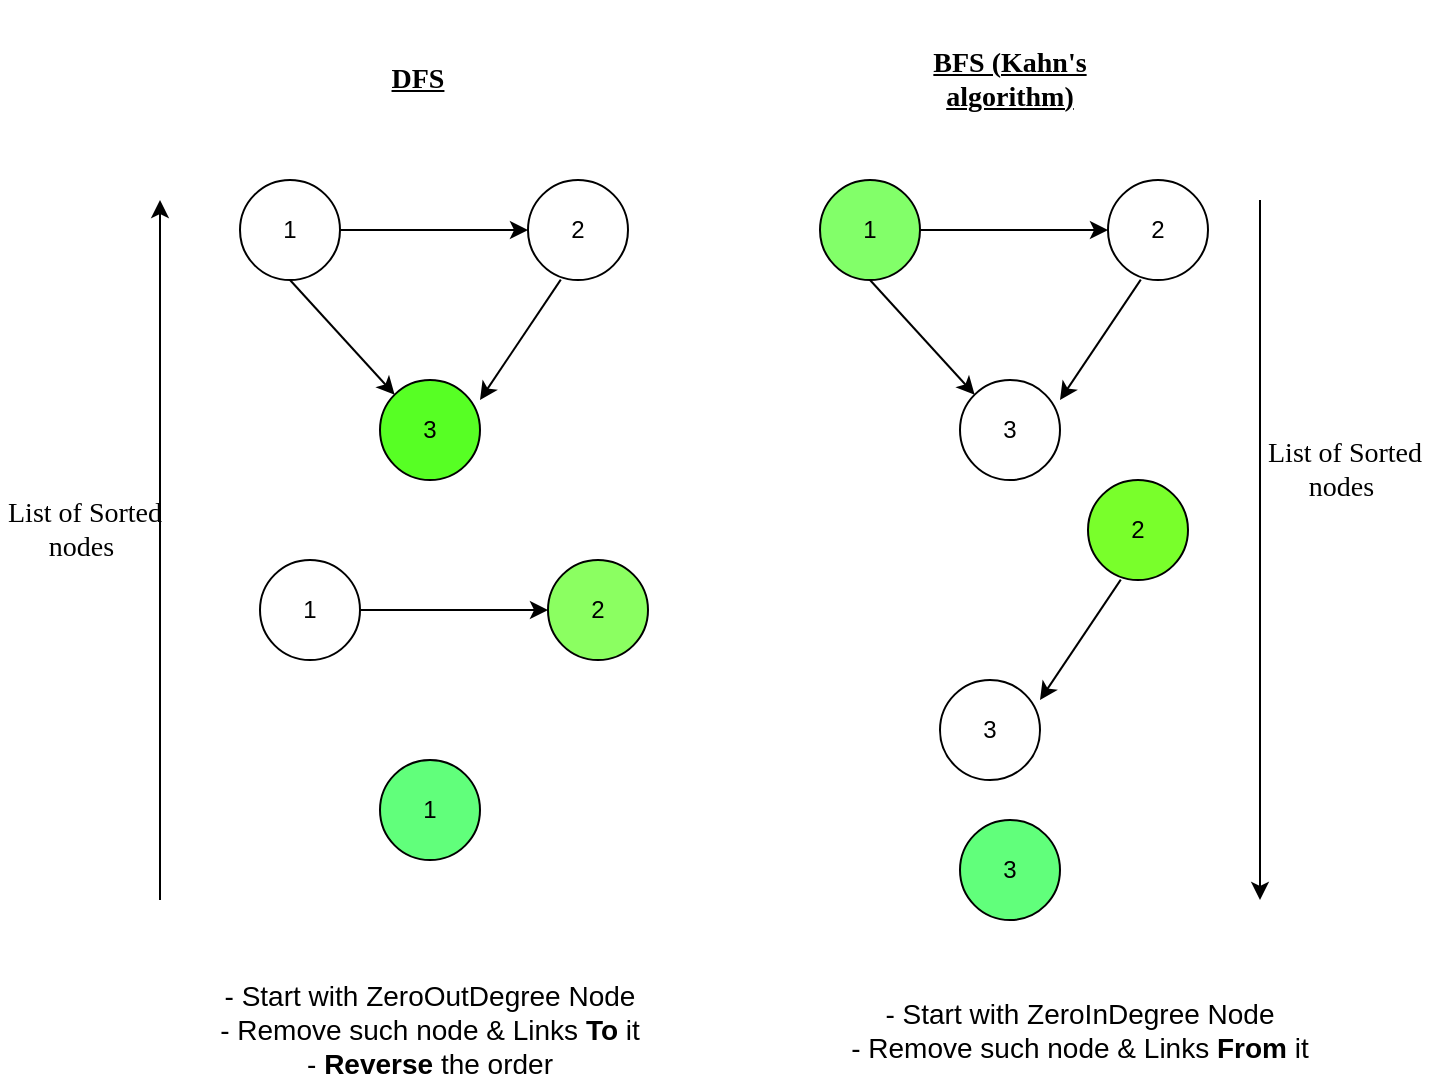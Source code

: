 <mxfile version="20.2.4" type="device"><diagram id="KBXEqyVx9RUi6Z42_wpc" name="Page-1"><mxGraphModel dx="1221" dy="575" grid="1" gridSize="10" guides="1" tooltips="1" connect="1" arrows="1" fold="1" page="1" pageScale="1" pageWidth="827" pageHeight="1169" math="0" shadow="0"><root><mxCell id="0"/><mxCell id="1" parent="0"/><mxCell id="tkMGymOH-Ps_pKuvV8ag-4" style="edgeStyle=orthogonalEdgeStyle;rounded=0;orthogonalLoop=1;jettySize=auto;html=1;entryX=0;entryY=0.5;entryDx=0;entryDy=0;" edge="1" parent="1" source="tkMGymOH-Ps_pKuvV8ag-1" target="tkMGymOH-Ps_pKuvV8ag-2"><mxGeometry relative="1" as="geometry"><mxPoint x="360" y="155" as="targetPoint"/></mxGeometry></mxCell><mxCell id="tkMGymOH-Ps_pKuvV8ag-1" value="1" style="ellipse;whiteSpace=wrap;html=1;aspect=fixed;" vertex="1" parent="1"><mxGeometry x="220" y="130" width="50" height="50" as="geometry"/></mxCell><mxCell id="tkMGymOH-Ps_pKuvV8ag-2" value="2" style="ellipse;whiteSpace=wrap;html=1;aspect=fixed;" vertex="1" parent="1"><mxGeometry x="364" y="130" width="50" height="50" as="geometry"/></mxCell><mxCell id="tkMGymOH-Ps_pKuvV8ag-3" value="3" style="ellipse;whiteSpace=wrap;html=1;aspect=fixed;fillColor=#57FF24;" vertex="1" parent="1"><mxGeometry x="290" y="230" width="50" height="50" as="geometry"/></mxCell><mxCell id="tkMGymOH-Ps_pKuvV8ag-6" value="" style="endArrow=classic;html=1;rounded=0;exitX=0.328;exitY=0.996;exitDx=0;exitDy=0;exitPerimeter=0;" edge="1" parent="1" source="tkMGymOH-Ps_pKuvV8ag-2"><mxGeometry width="50" height="50" relative="1" as="geometry"><mxPoint x="400" y="180" as="sourcePoint"/><mxPoint x="340" y="240" as="targetPoint"/></mxGeometry></mxCell><mxCell id="tkMGymOH-Ps_pKuvV8ag-7" value="" style="endArrow=classic;html=1;rounded=0;exitX=0.5;exitY=1;exitDx=0;exitDy=0;entryX=0;entryY=0;entryDx=0;entryDy=0;" edge="1" parent="1" source="tkMGymOH-Ps_pKuvV8ag-1" target="tkMGymOH-Ps_pKuvV8ag-3"><mxGeometry width="50" height="50" relative="1" as="geometry"><mxPoint x="240" y="190" as="sourcePoint"/><mxPoint x="310" y="230" as="targetPoint"/></mxGeometry></mxCell><mxCell id="tkMGymOH-Ps_pKuvV8ag-8" style="edgeStyle=orthogonalEdgeStyle;rounded=0;orthogonalLoop=1;jettySize=auto;html=1;entryX=0;entryY=0.5;entryDx=0;entryDy=0;" edge="1" parent="1" source="tkMGymOH-Ps_pKuvV8ag-9" target="tkMGymOH-Ps_pKuvV8ag-10"><mxGeometry relative="1" as="geometry"><mxPoint x="650" y="155" as="targetPoint"/></mxGeometry></mxCell><mxCell id="tkMGymOH-Ps_pKuvV8ag-9" value="1" style="ellipse;whiteSpace=wrap;html=1;aspect=fixed;fillColor=#82FF69;" vertex="1" parent="1"><mxGeometry x="510" y="130" width="50" height="50" as="geometry"/></mxCell><mxCell id="tkMGymOH-Ps_pKuvV8ag-10" value="2" style="ellipse;whiteSpace=wrap;html=1;aspect=fixed;" vertex="1" parent="1"><mxGeometry x="654" y="130" width="50" height="50" as="geometry"/></mxCell><mxCell id="tkMGymOH-Ps_pKuvV8ag-11" value="3" style="ellipse;whiteSpace=wrap;html=1;aspect=fixed;" vertex="1" parent="1"><mxGeometry x="580" y="230" width="50" height="50" as="geometry"/></mxCell><mxCell id="tkMGymOH-Ps_pKuvV8ag-12" value="" style="endArrow=classic;html=1;rounded=0;exitX=0.328;exitY=0.996;exitDx=0;exitDy=0;exitPerimeter=0;" edge="1" parent="1" source="tkMGymOH-Ps_pKuvV8ag-10"><mxGeometry width="50" height="50" relative="1" as="geometry"><mxPoint x="690" y="180" as="sourcePoint"/><mxPoint x="630" y="240" as="targetPoint"/></mxGeometry></mxCell><mxCell id="tkMGymOH-Ps_pKuvV8ag-13" value="" style="endArrow=classic;html=1;rounded=0;exitX=0.5;exitY=1;exitDx=0;exitDy=0;entryX=0;entryY=0;entryDx=0;entryDy=0;" edge="1" parent="1" source="tkMGymOH-Ps_pKuvV8ag-9" target="tkMGymOH-Ps_pKuvV8ag-11"><mxGeometry width="50" height="50" relative="1" as="geometry"><mxPoint x="530" y="190" as="sourcePoint"/><mxPoint x="600" y="230" as="targetPoint"/></mxGeometry></mxCell><mxCell id="tkMGymOH-Ps_pKuvV8ag-14" value="&lt;font style=&quot;font-size: 14px;&quot;&gt;- Start with ZeroOutDegree Node&lt;br&gt;- Remove such node &amp;amp; Links &lt;b style=&quot;&quot;&gt;To &lt;/b&gt;it&lt;br&gt;- &lt;b style=&quot;&quot;&gt;Reverse&lt;/b&gt; the order&lt;/font&gt;" style="text;html=1;strokeColor=none;fillColor=none;align=center;verticalAlign=middle;whiteSpace=wrap;rounded=0;" vertex="1" parent="1"><mxGeometry x="185" y="524.5" width="260" height="60" as="geometry"/></mxCell><mxCell id="tkMGymOH-Ps_pKuvV8ag-16" value="&lt;font style=&quot;font-size: 14px;&quot;&gt;- Start with ZeroInDegree Node&lt;br&gt;- Remove such node &amp;amp; Links &lt;b&gt;From&amp;nbsp;&lt;/b&gt;it&lt;/font&gt;" style="text;html=1;strokeColor=none;fillColor=none;align=center;verticalAlign=middle;whiteSpace=wrap;rounded=0;" vertex="1" parent="1"><mxGeometry x="510" y="540" width="260" height="30" as="geometry"/></mxCell><mxCell id="tkMGymOH-Ps_pKuvV8ag-17" style="edgeStyle=orthogonalEdgeStyle;rounded=0;orthogonalLoop=1;jettySize=auto;html=1;entryX=0;entryY=0.5;entryDx=0;entryDy=0;" edge="1" parent="1" source="tkMGymOH-Ps_pKuvV8ag-18" target="tkMGymOH-Ps_pKuvV8ag-19"><mxGeometry relative="1" as="geometry"><mxPoint x="370" y="345" as="targetPoint"/></mxGeometry></mxCell><mxCell id="tkMGymOH-Ps_pKuvV8ag-18" value="1" style="ellipse;whiteSpace=wrap;html=1;aspect=fixed;" vertex="1" parent="1"><mxGeometry x="230" y="320" width="50" height="50" as="geometry"/></mxCell><mxCell id="tkMGymOH-Ps_pKuvV8ag-19" value="2" style="ellipse;whiteSpace=wrap;html=1;aspect=fixed;fillColor=#8BFF61;" vertex="1" parent="1"><mxGeometry x="374" y="320" width="50" height="50" as="geometry"/></mxCell><mxCell id="tkMGymOH-Ps_pKuvV8ag-24" value="1" style="ellipse;whiteSpace=wrap;html=1;aspect=fixed;fillColor=#61FF7B;" vertex="1" parent="1"><mxGeometry x="290" y="420" width="50" height="50" as="geometry"/></mxCell><mxCell id="tkMGymOH-Ps_pKuvV8ag-27" value="" style="endArrow=classic;html=1;rounded=0;" edge="1" parent="1"><mxGeometry width="50" height="50" relative="1" as="geometry"><mxPoint x="180" y="490" as="sourcePoint"/><mxPoint x="180" y="140" as="targetPoint"/></mxGeometry></mxCell><mxCell id="tkMGymOH-Ps_pKuvV8ag-28" value="&lt;font style=&quot;font-size: 14px;&quot; face=&quot;Garamond&quot;&gt;List of Sorted nodes&amp;nbsp;&lt;/font&gt;" style="text;html=1;strokeColor=none;fillColor=none;align=center;verticalAlign=middle;whiteSpace=wrap;rounded=0;" vertex="1" parent="1"><mxGeometry x="100" y="290" width="85" height="30" as="geometry"/></mxCell><mxCell id="tkMGymOH-Ps_pKuvV8ag-29" value="2" style="ellipse;whiteSpace=wrap;html=1;aspect=fixed;fillColor=#79FF2B;" vertex="1" parent="1"><mxGeometry x="644" y="280" width="50" height="50" as="geometry"/></mxCell><mxCell id="tkMGymOH-Ps_pKuvV8ag-30" value="3" style="ellipse;whiteSpace=wrap;html=1;aspect=fixed;" vertex="1" parent="1"><mxGeometry x="570" y="380" width="50" height="50" as="geometry"/></mxCell><mxCell id="tkMGymOH-Ps_pKuvV8ag-31" value="" style="endArrow=classic;html=1;rounded=0;exitX=0.328;exitY=0.996;exitDx=0;exitDy=0;exitPerimeter=0;" edge="1" parent="1" source="tkMGymOH-Ps_pKuvV8ag-29"><mxGeometry width="50" height="50" relative="1" as="geometry"><mxPoint x="680" y="330" as="sourcePoint"/><mxPoint x="620" y="390" as="targetPoint"/></mxGeometry></mxCell><mxCell id="tkMGymOH-Ps_pKuvV8ag-32" value="3" style="ellipse;whiteSpace=wrap;html=1;aspect=fixed;fillColor=#61FF7B;" vertex="1" parent="1"><mxGeometry x="580" y="450" width="50" height="50" as="geometry"/></mxCell><mxCell id="tkMGymOH-Ps_pKuvV8ag-33" value="" style="endArrow=classic;html=1;rounded=0;" edge="1" parent="1"><mxGeometry width="50" height="50" relative="1" as="geometry"><mxPoint x="730" y="140" as="sourcePoint"/><mxPoint x="730" y="490" as="targetPoint"/></mxGeometry></mxCell><mxCell id="tkMGymOH-Ps_pKuvV8ag-34" value="&lt;font style=&quot;font-size: 14px;&quot; face=&quot;Garamond&quot;&gt;List of Sorted nodes&amp;nbsp;&lt;/font&gt;" style="text;html=1;strokeColor=none;fillColor=none;align=center;verticalAlign=middle;whiteSpace=wrap;rounded=0;" vertex="1" parent="1"><mxGeometry x="730" y="260" width="85" height="30" as="geometry"/></mxCell><mxCell id="tkMGymOH-Ps_pKuvV8ag-35" value="&lt;b&gt;&lt;u&gt;&lt;font face=&quot;Garamond&quot; style=&quot;font-size: 14px;&quot;&gt;DFS&lt;/font&gt;&lt;/u&gt;&lt;/b&gt;" style="text;html=1;strokeColor=none;fillColor=none;align=center;verticalAlign=middle;whiteSpace=wrap;rounded=0;" vertex="1" parent="1"><mxGeometry x="244" y="40" width="130" height="80" as="geometry"/></mxCell><mxCell id="tkMGymOH-Ps_pKuvV8ag-36" value="&lt;b&gt;&lt;u&gt;&lt;font face=&quot;Garamond&quot; style=&quot;font-size: 14px;&quot;&gt;BFS (Kahn's algorithm)&lt;/font&gt;&lt;/u&gt;&lt;/b&gt;" style="text;html=1;strokeColor=none;fillColor=none;align=center;verticalAlign=middle;whiteSpace=wrap;rounded=0;" vertex="1" parent="1"><mxGeometry x="540" y="40" width="130" height="80" as="geometry"/></mxCell></root></mxGraphModel></diagram></mxfile>
